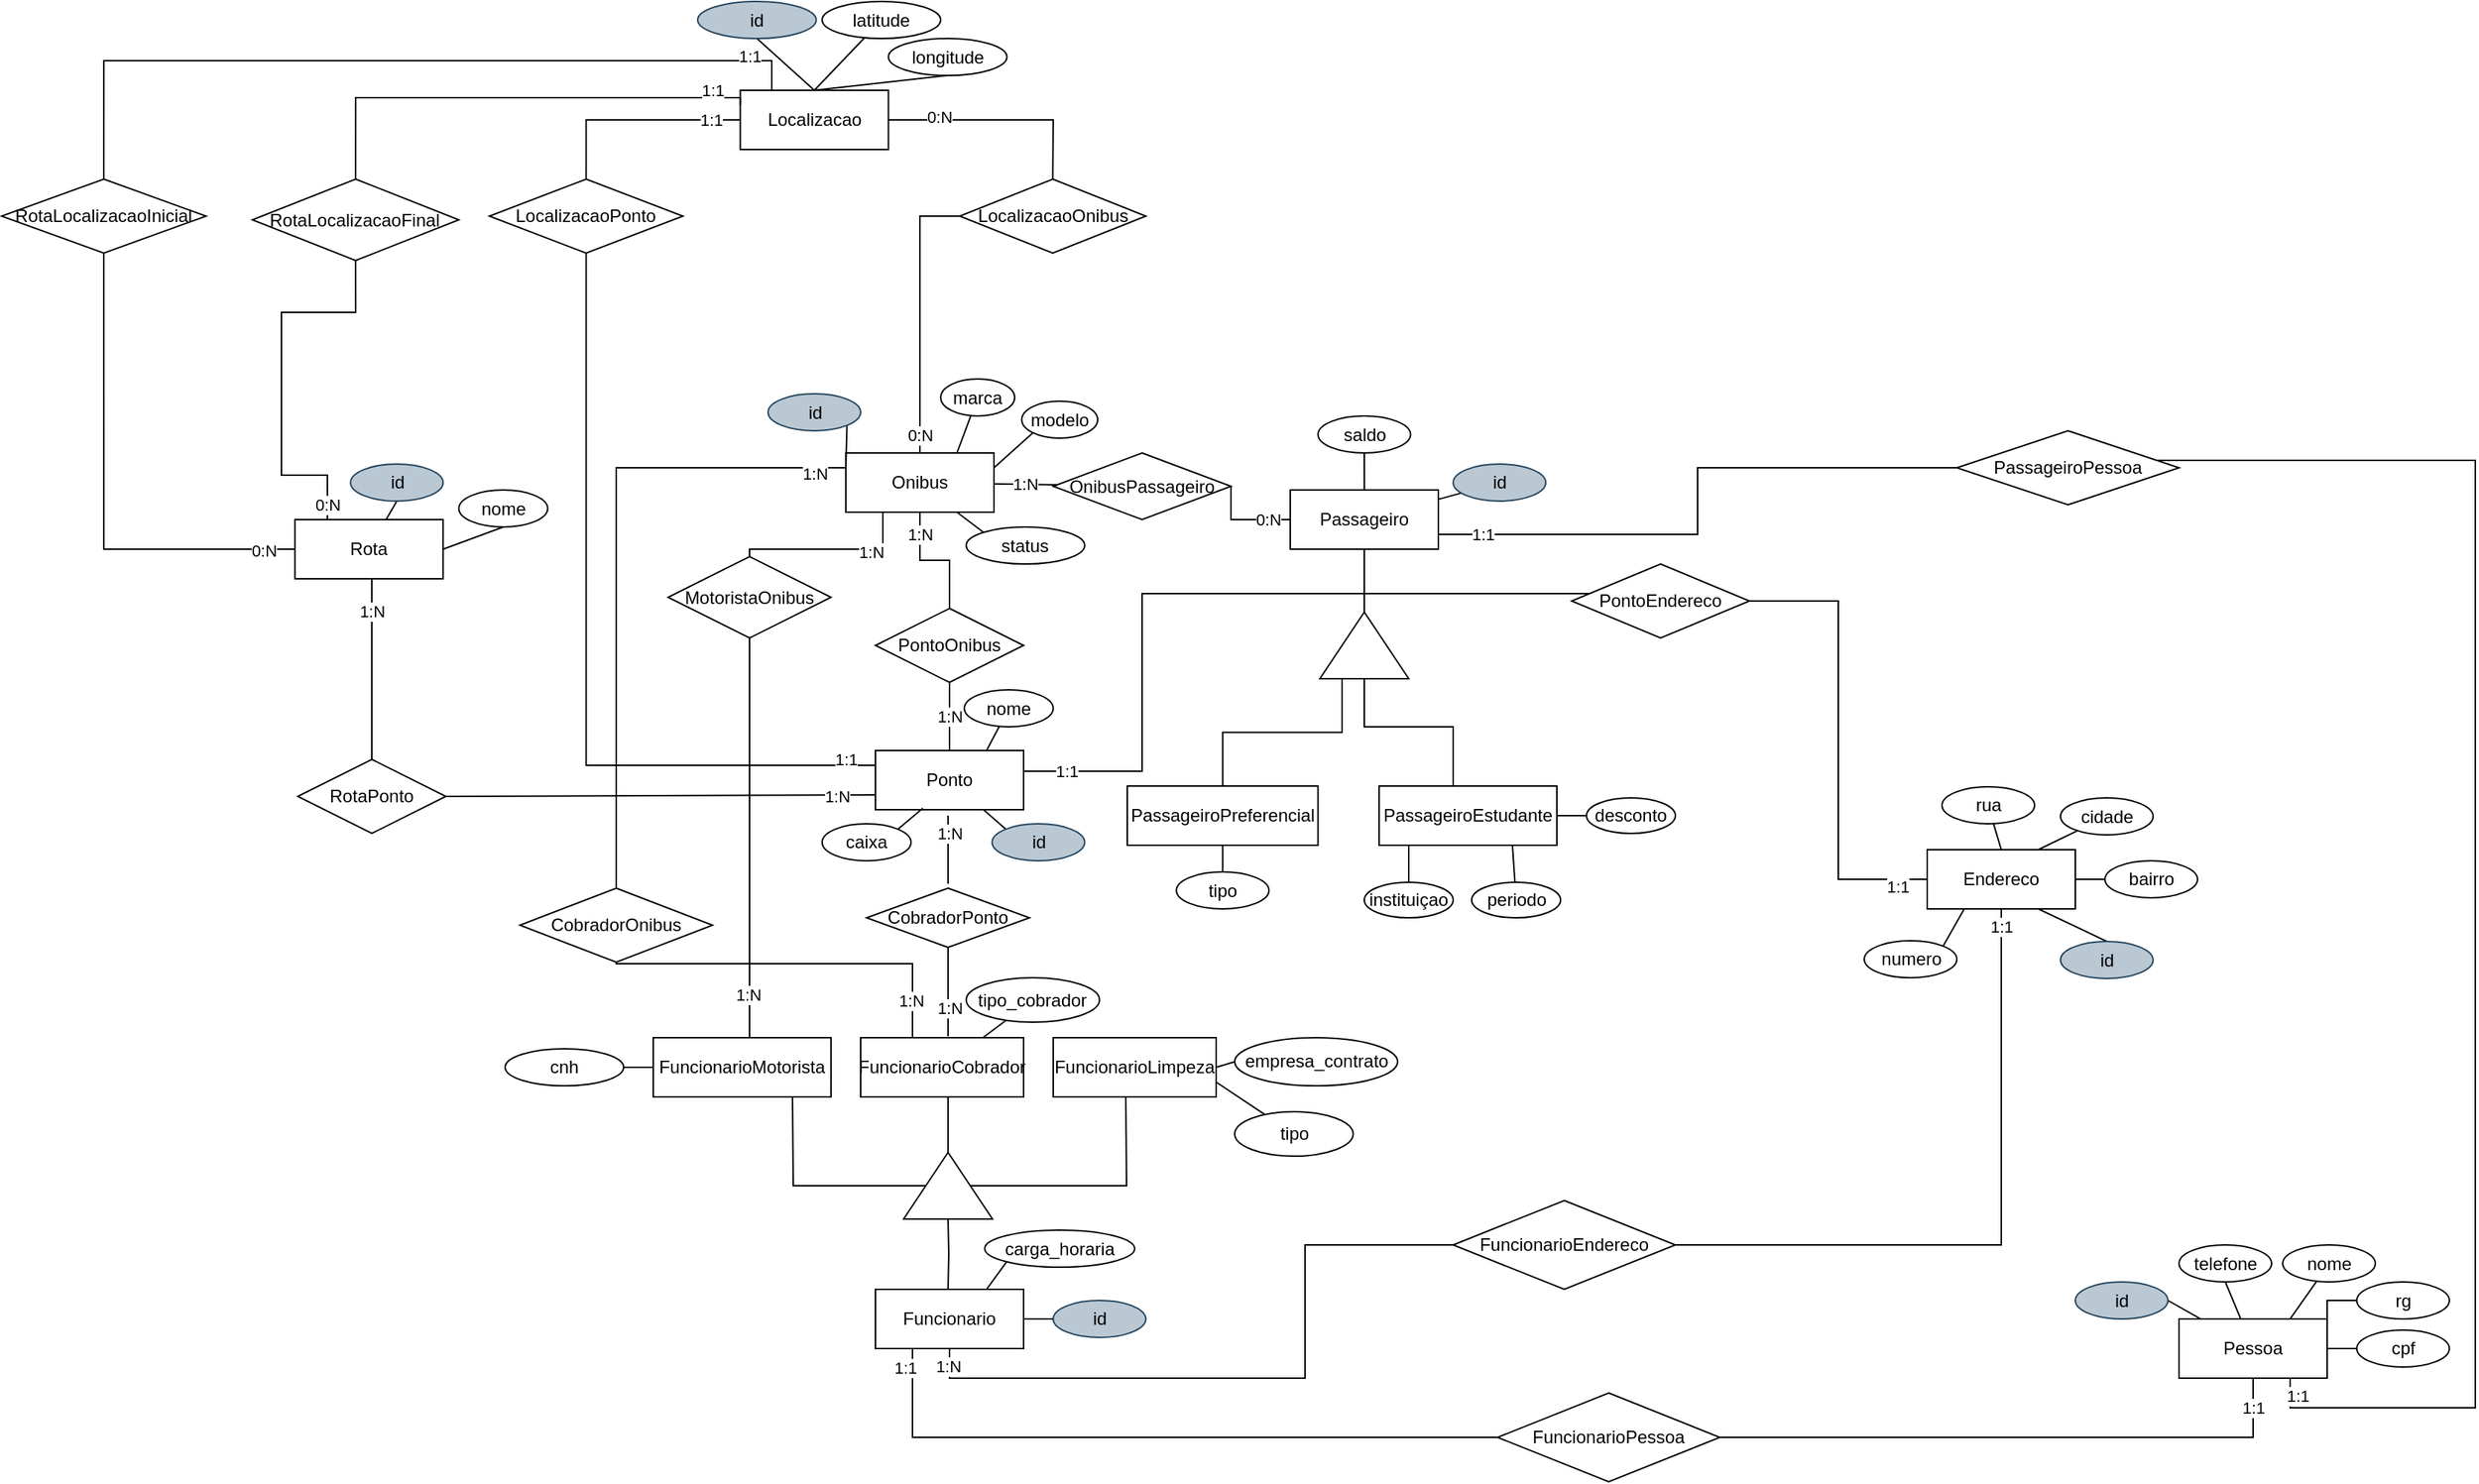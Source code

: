 <mxfile version="20.2.3" type="google"><diagram id="A-vlHxCzjoVXkSydTGm8" name="Page-1"><mxGraphModel grid="1" page="1" gridSize="10" guides="1" tooltips="1" connect="1" arrows="1" fold="1" pageScale="1" pageWidth="827" pageHeight="1169" math="0" shadow="0"><root><mxCell id="0"/><mxCell id="1" parent="0"/><mxCell id="qjF3M_JCoUfcDBy0Ng4B-39" value="1:N" style="edgeStyle=none;rounded=0;orthogonalLoop=1;jettySize=auto;html=1;endArrow=none;endFill=0;" edge="1" parent="1" source="cIyiizH43rqP1ynbFROz-1" target="cIyiizH43rqP1ynbFROz-35"><mxGeometry relative="1" as="geometry"/></mxCell><mxCell id="1mZp4zo2TvEsh9YB9lcs-2" style="rounded=0;orthogonalLoop=1;jettySize=auto;html=1;exitX=1;exitY=0.25;exitDx=0;exitDy=0;entryX=0;entryY=1;entryDx=0;entryDy=0;endArrow=none;endFill=0;" edge="1" parent="1" source="cIyiizH43rqP1ynbFROz-1" target="Q4ITpLjL8RANXqBP8NvM-88"><mxGeometry relative="1" as="geometry"/></mxCell><mxCell id="1mZp4zo2TvEsh9YB9lcs-4" value="1:N" style="edgeStyle=orthogonalEdgeStyle;rounded=0;orthogonalLoop=1;jettySize=auto;html=1;entryX=0.5;entryY=0;entryDx=0;entryDy=0;endArrow=none;endFill=0;" edge="1" parent="1" source="cIyiizH43rqP1ynbFROz-1" target="cIyiizH43rqP1ynbFROz-11"><mxGeometry x="-0.647" relative="1" as="geometry"><mxPoint as="offset"/></mxGeometry></mxCell><mxCell id="cIyiizH43rqP1ynbFROz-1" value="Onibus" style="whiteSpace=wrap;html=1;align=center;" vertex="1" parent="1"><mxGeometry x="350" y="255" width="100" height="40" as="geometry"/></mxCell><mxCell id="1mZp4zo2TvEsh9YB9lcs-5" value="" style="edgeStyle=orthogonalEdgeStyle;rounded=0;orthogonalLoop=1;jettySize=auto;html=1;endArrow=none;endFill=0;" edge="1" parent="1" source="cIyiizH43rqP1ynbFROz-2" target="cIyiizH43rqP1ynbFROz-11"><mxGeometry relative="1" as="geometry"/></mxCell><mxCell id="cIyiizH43rqP1ynbFROz-2" value="Ponto" style="whiteSpace=wrap;html=1;align=center;" vertex="1" parent="1"><mxGeometry x="370" y="456" width="100" height="40" as="geometry"/></mxCell><mxCell id="cIyiizH43rqP1ynbFROz-3" value="Rota" style="whiteSpace=wrap;html=1;align=center;" vertex="1" parent="1"><mxGeometry x="-21.87" y="300" width="100" height="40" as="geometry"/></mxCell><mxCell id="cIyiizH43rqP1ynbFROz-23" style="edgeStyle=orthogonalEdgeStyle;rounded=0;orthogonalLoop=1;jettySize=auto;html=1;endArrow=none;endFill=0;" edge="1" parent="1" target="cIyiizH43rqP1ynbFROz-10"><mxGeometry relative="1" as="geometry"><mxPoint x="419" y="820" as="sourcePoint"/></mxGeometry></mxCell><mxCell id="qjF3M_JCoUfcDBy0Ng4B-27" style="edgeStyle=none;rounded=0;orthogonalLoop=1;jettySize=auto;html=1;exitX=0.75;exitY=0;exitDx=0;exitDy=0;entryX=0;entryY=1;entryDx=0;entryDy=0;endArrow=none;endFill=0;" edge="1" parent="1" source="cIyiizH43rqP1ynbFROz-6" target="qjF3M_JCoUfcDBy0Ng4B-26"><mxGeometry relative="1" as="geometry"/></mxCell><mxCell id="cIyiizH43rqP1ynbFROz-6" value="Funcionario" style="whiteSpace=wrap;html=1;align=center;" vertex="1" parent="1"><mxGeometry x="370" y="820" width="100" height="40" as="geometry"/></mxCell><mxCell id="cIyiizH43rqP1ynbFROz-29" style="edgeStyle=orthogonalEdgeStyle;rounded=0;orthogonalLoop=1;jettySize=auto;html=1;endArrow=none;endFill=0;" edge="1" parent="1" source="cIyiizH43rqP1ynbFROz-7" target="cIyiizH43rqP1ynbFROz-28"><mxGeometry relative="1" as="geometry"><Array as="points"><mxPoint x="285" y="590"/><mxPoint x="285" y="590"/></Array></mxGeometry></mxCell><mxCell id="qjF3M_JCoUfcDBy0Ng4B-35" value="1:N" style="edgeLabel;html=1;align=center;verticalAlign=middle;resizable=0;points=[];" vertex="1" connectable="0" parent="cIyiizH43rqP1ynbFROz-29"><mxGeometry x="-0.781" y="1" relative="1" as="geometry"><mxPoint as="offset"/></mxGeometry></mxCell><mxCell id="cIyiizH43rqP1ynbFROz-7" value="FuncionarioMotorista" style="whiteSpace=wrap;html=1;align=center;" vertex="1" parent="1"><mxGeometry x="220" y="650" width="120" height="40" as="geometry"/></mxCell><mxCell id="cIyiizH43rqP1ynbFROz-32" value="&lt;div&gt;1:N&lt;/div&gt;" style="edgeStyle=orthogonalEdgeStyle;rounded=0;orthogonalLoop=1;jettySize=auto;html=1;endArrow=none;endFill=0;" edge="1" parent="1"><mxGeometry x="-0.449" y="-1" relative="1" as="geometry"><mxPoint x="419" y="649" as="sourcePoint"/><mxPoint x="419" y="580" as="targetPoint"/><mxPoint as="offset"/></mxGeometry></mxCell><mxCell id="cIyiizH43rqP1ynbFROz-8" value="FuncionarioCobrador" style="whiteSpace=wrap;html=1;align=center;" vertex="1" parent="1"><mxGeometry x="360" y="650" width="110" height="40" as="geometry"/></mxCell><mxCell id="qjF3M_JCoUfcDBy0Ng4B-29" style="edgeStyle=none;rounded=0;orthogonalLoop=1;jettySize=auto;html=1;exitX=1;exitY=0.5;exitDx=0;exitDy=0;entryX=0;entryY=0.5;entryDx=0;entryDy=0;endArrow=none;endFill=0;" edge="1" parent="1" source="cIyiizH43rqP1ynbFROz-9" target="qjF3M_JCoUfcDBy0Ng4B-28"><mxGeometry relative="1" as="geometry"/></mxCell><mxCell id="cIyiizH43rqP1ynbFROz-9" value="FuncionarioLimpeza" style="whiteSpace=wrap;html=1;align=center;" vertex="1" parent="1"><mxGeometry x="490" y="650" width="110" height="40" as="geometry"/></mxCell><mxCell id="cIyiizH43rqP1ynbFROz-24" style="edgeStyle=orthogonalEdgeStyle;rounded=0;orthogonalLoop=1;jettySize=auto;html=1;entryX=0.75;entryY=1;entryDx=0;entryDy=0;endArrow=none;endFill=0;" edge="1" parent="1" source="cIyiizH43rqP1ynbFROz-10"><mxGeometry relative="1" as="geometry"><mxPoint x="314" y="690" as="targetPoint"/></mxGeometry></mxCell><mxCell id="cIyiizH43rqP1ynbFROz-25" style="edgeStyle=orthogonalEdgeStyle;rounded=0;orthogonalLoop=1;jettySize=auto;html=1;entryX=0.5;entryY=1;entryDx=0;entryDy=0;endArrow=none;endFill=0;" edge="1" parent="1" source="cIyiizH43rqP1ynbFROz-10"><mxGeometry relative="1" as="geometry"><mxPoint x="419" y="690" as="targetPoint"/></mxGeometry></mxCell><mxCell id="cIyiizH43rqP1ynbFROz-26" style="edgeStyle=orthogonalEdgeStyle;rounded=0;orthogonalLoop=1;jettySize=auto;html=1;entryX=0.5;entryY=1;entryDx=0;entryDy=0;endArrow=none;endFill=0;" edge="1" parent="1" source="cIyiizH43rqP1ynbFROz-10"><mxGeometry relative="1" as="geometry"><mxPoint x="539" y="690" as="targetPoint"/></mxGeometry></mxCell><mxCell id="cIyiizH43rqP1ynbFROz-10" value="" style="triangle;whiteSpace=wrap;html=1;rotation=-90;" vertex="1" parent="1"><mxGeometry x="396.5" y="720" width="45" height="60" as="geometry"/></mxCell><mxCell id="cIyiizH43rqP1ynbFROz-18" value="1:N" style="edgeStyle=orthogonalEdgeStyle;rounded=0;orthogonalLoop=1;jettySize=auto;html=1;endArrow=none;endFill=0;" edge="1" parent="1"><mxGeometry relative="1" as="geometry"><mxPoint x="420" y="416" as="sourcePoint"/><mxPoint x="420" y="450" as="targetPoint"/><mxPoint as="offset"/></mxGeometry></mxCell><mxCell id="cIyiizH43rqP1ynbFROz-11" value="PontoOnibus" style="shape=rhombus;perimeter=rhombusPerimeter;whiteSpace=wrap;html=1;align=center;" vertex="1" parent="1"><mxGeometry x="370" y="360" width="100" height="50" as="geometry"/></mxCell><mxCell id="cIyiizH43rqP1ynbFROz-22" value="1:N" style="edgeStyle=orthogonalEdgeStyle;rounded=0;orthogonalLoop=1;jettySize=auto;html=1;entryX=0.5;entryY=1;entryDx=0;entryDy=0;endArrow=none;endFill=0;exitX=0.5;exitY=0;exitDx=0;exitDy=0;" edge="1" parent="1" source="cIyiizH43rqP1ynbFROz-12" target="cIyiizH43rqP1ynbFROz-3"><mxGeometry x="0.618" relative="1" as="geometry"><mxPoint as="offset"/><Array as="points"><mxPoint x="30" y="451"/><mxPoint x="30" y="340"/></Array></mxGeometry></mxCell><mxCell id="qjF3M_JCoUfcDBy0Ng4B-37" style="edgeStyle=none;rounded=0;orthogonalLoop=1;jettySize=auto;html=1;exitX=1;exitY=0.5;exitDx=0;exitDy=0;endArrow=none;endFill=0;entryX=0;entryY=0.75;entryDx=0;entryDy=0;" edge="1" parent="1" source="cIyiizH43rqP1ynbFROz-12" target="cIyiizH43rqP1ynbFROz-2"><mxGeometry relative="1" as="geometry"><mxPoint x="350" y="500" as="targetPoint"/></mxGeometry></mxCell><mxCell id="qjF3M_JCoUfcDBy0Ng4B-38" value="1:N" style="edgeLabel;html=1;align=center;verticalAlign=middle;resizable=0;points=[];" vertex="1" connectable="0" parent="qjF3M_JCoUfcDBy0Ng4B-37"><mxGeometry x="0.651" y="-1" relative="1" as="geometry"><mxPoint x="24" as="offset"/></mxGeometry></mxCell><mxCell id="cIyiizH43rqP1ynbFROz-12" value="&lt;div&gt;RotaPonto&lt;/div&gt;" style="shape=rhombus;perimeter=rhombusPerimeter;whiteSpace=wrap;html=1;align=center;" vertex="1" parent="1"><mxGeometry x="-20" y="462" width="100" height="50" as="geometry"/></mxCell><mxCell id="cIyiizH43rqP1ynbFROz-30" style="edgeStyle=orthogonalEdgeStyle;rounded=0;orthogonalLoop=1;jettySize=auto;html=1;entryX=0.25;entryY=1;entryDx=0;entryDy=0;endArrow=none;endFill=0;exitX=0.5;exitY=0;exitDx=0;exitDy=0;" edge="1" parent="1" source="cIyiizH43rqP1ynbFROz-28" target="cIyiizH43rqP1ynbFROz-1"><mxGeometry relative="1" as="geometry"><Array as="points"><mxPoint x="285" y="320"/><mxPoint x="375" y="320"/></Array></mxGeometry></mxCell><mxCell id="qjF3M_JCoUfcDBy0Ng4B-33" value="1:N" style="edgeLabel;html=1;align=center;verticalAlign=middle;resizable=0;points=[];" vertex="1" connectable="0" parent="cIyiizH43rqP1ynbFROz-30"><mxGeometry x="0.442" y="-2" relative="1" as="geometry"><mxPoint as="offset"/></mxGeometry></mxCell><mxCell id="cIyiizH43rqP1ynbFROz-28" value="MotoristaOnibus" style="shape=rhombus;perimeter=rhombusPerimeter;whiteSpace=wrap;html=1;align=center;" vertex="1" parent="1"><mxGeometry x="230" y="325" width="110" height="55" as="geometry"/></mxCell><mxCell id="cIyiizH43rqP1ynbFROz-33" value="1:N" style="edgeStyle=orthogonalEdgeStyle;rounded=0;orthogonalLoop=1;jettySize=auto;html=1;endArrow=none;endFill=0;" edge="1" parent="1"><mxGeometry x="0.481" y="-1" relative="1" as="geometry"><mxPoint x="419" y="546" as="sourcePoint"/><mxPoint x="419" y="500" as="targetPoint"/><mxPoint as="offset"/></mxGeometry></mxCell><mxCell id="cIyiizH43rqP1ynbFROz-31" value="CobradorPonto" style="shape=rhombus;perimeter=rhombusPerimeter;whiteSpace=wrap;html=1;align=center;" vertex="1" parent="1"><mxGeometry x="364" y="549" width="110" height="40" as="geometry"/></mxCell><mxCell id="cIyiizH43rqP1ynbFROz-45" style="edgeStyle=orthogonalEdgeStyle;rounded=0;orthogonalLoop=1;jettySize=auto;html=1;endArrow=none;endFill=0;" edge="1" parent="1" source="cIyiizH43rqP1ynbFROz-34" target="cIyiizH43rqP1ynbFROz-38"><mxGeometry relative="1" as="geometry"/></mxCell><mxCell id="YrhUTj81EZTkTdyAXWWI-15" style="rounded=0;orthogonalLoop=1;jettySize=auto;html=1;endArrow=none;endFill=0;" edge="1" parent="1" source="cIyiizH43rqP1ynbFROz-34" target="YrhUTj81EZTkTdyAXWWI-14"><mxGeometry relative="1" as="geometry"/></mxCell><mxCell id="cIyiizH43rqP1ynbFROz-34" value="Passageiro" style="whiteSpace=wrap;html=1;align=center;" vertex="1" parent="1"><mxGeometry x="650" y="280" width="100" height="40" as="geometry"/></mxCell><mxCell id="cIyiizH43rqP1ynbFROz-37" value="0:N" style="edgeStyle=orthogonalEdgeStyle;rounded=0;orthogonalLoop=1;jettySize=auto;html=1;entryX=0;entryY=0.5;entryDx=0;entryDy=0;endArrow=none;endFill=0;exitX=1;exitY=0.5;exitDx=0;exitDy=0;" edge="1" parent="1" source="cIyiizH43rqP1ynbFROz-35" target="cIyiizH43rqP1ynbFROz-34"><mxGeometry x="0.515" relative="1" as="geometry"><Array as="points"><mxPoint x="610" y="300"/></Array><mxPoint as="offset"/></mxGeometry></mxCell><mxCell id="cIyiizH43rqP1ynbFROz-35" value="OnibusPassageiro" style="shape=rhombus;perimeter=rhombusPerimeter;whiteSpace=wrap;html=1;align=center;" vertex="1" parent="1"><mxGeometry x="490" y="255" width="120" height="45" as="geometry"/></mxCell><mxCell id="cIyiizH43rqP1ynbFROz-43" style="edgeStyle=orthogonalEdgeStyle;rounded=0;orthogonalLoop=1;jettySize=auto;html=1;endArrow=none;endFill=0;exitX=0;exitY=0.25;exitDx=0;exitDy=0;" edge="1" parent="1" source="cIyiizH43rqP1ynbFROz-38" target="cIyiizH43rqP1ynbFROz-40"><mxGeometry relative="1" as="geometry"/></mxCell><mxCell id="cIyiizH43rqP1ynbFROz-44" style="edgeStyle=orthogonalEdgeStyle;rounded=0;orthogonalLoop=1;jettySize=auto;html=1;endArrow=none;endFill=0;" edge="1" parent="1" source="cIyiizH43rqP1ynbFROz-38" target="cIyiizH43rqP1ynbFROz-41"><mxGeometry relative="1" as="geometry"><Array as="points"><mxPoint x="700" y="440"/><mxPoint x="760" y="440"/></Array></mxGeometry></mxCell><mxCell id="cIyiizH43rqP1ynbFROz-38" value="" style="triangle;whiteSpace=wrap;html=1;rotation=-90;" vertex="1" parent="1"><mxGeometry x="677.5" y="355" width="45" height="60" as="geometry"/></mxCell><mxCell id="cIyiizH43rqP1ynbFROz-40" value="PassageiroPreferencial" style="whiteSpace=wrap;html=1;align=center;" vertex="1" parent="1"><mxGeometry x="540" y="480" width="128.75" height="40" as="geometry"/></mxCell><mxCell id="YrhUTj81EZTkTdyAXWWI-7" style="edgeStyle=orthogonalEdgeStyle;rounded=0;orthogonalLoop=1;jettySize=auto;html=1;exitX=0.25;exitY=1;exitDx=0;exitDy=0;entryX=0.5;entryY=0;entryDx=0;entryDy=0;endArrow=none;endFill=0;" edge="1" parent="1" source="cIyiizH43rqP1ynbFROz-41" target="YrhUTj81EZTkTdyAXWWI-6"><mxGeometry relative="1" as="geometry"/></mxCell><mxCell id="YrhUTj81EZTkTdyAXWWI-12" style="edgeStyle=orthogonalEdgeStyle;rounded=0;orthogonalLoop=1;jettySize=auto;html=1;endArrow=none;endFill=0;" edge="1" parent="1" source="cIyiizH43rqP1ynbFROz-41" target="YrhUTj81EZTkTdyAXWWI-11"><mxGeometry relative="1" as="geometry"/></mxCell><mxCell id="cIyiizH43rqP1ynbFROz-41" value="PassageiroEstudante" style="whiteSpace=wrap;html=1;align=center;" vertex="1" parent="1"><mxGeometry x="710" y="480" width="120" height="40" as="geometry"/></mxCell><mxCell id="YrhUTj81EZTkTdyAXWWI-5" style="edgeStyle=orthogonalEdgeStyle;rounded=0;orthogonalLoop=1;jettySize=auto;html=1;entryX=0.75;entryY=0;entryDx=0;entryDy=0;endArrow=none;endFill=0;" edge="1" parent="1" source="YrhUTj81EZTkTdyAXWWI-3" target="cIyiizH43rqP1ynbFROz-34"><mxGeometry relative="1" as="geometry"><Array as="points"><mxPoint x="700" y="280"/></Array></mxGeometry></mxCell><mxCell id="YrhUTj81EZTkTdyAXWWI-3" value="saldo" style="ellipse;whiteSpace=wrap;html=1;align=center;" vertex="1" parent="1"><mxGeometry x="668.75" y="230" width="62.5" height="25" as="geometry"/></mxCell><mxCell id="YrhUTj81EZTkTdyAXWWI-6" value="instituiçao" style="ellipse;whiteSpace=wrap;html=1;align=center;" vertex="1" parent="1"><mxGeometry x="700" y="545" width="60" height="24" as="geometry"/></mxCell><mxCell id="Q4ITpLjL8RANXqBP8NvM-84" style="rounded=0;orthogonalLoop=1;jettySize=auto;html=1;entryX=0.75;entryY=1;entryDx=0;entryDy=0;endArrow=none;endFill=0;" edge="1" parent="1" source="YrhUTj81EZTkTdyAXWWI-8" target="cIyiizH43rqP1ynbFROz-41"><mxGeometry relative="1" as="geometry"/></mxCell><mxCell id="YrhUTj81EZTkTdyAXWWI-8" value="periodo" style="ellipse;whiteSpace=wrap;html=1;align=center;" vertex="1" parent="1"><mxGeometry x="772.5" y="545" width="60" height="24" as="geometry"/></mxCell><mxCell id="YrhUTj81EZTkTdyAXWWI-11" value="desconto" style="ellipse;whiteSpace=wrap;html=1;align=center;" vertex="1" parent="1"><mxGeometry x="850" y="488" width="60" height="24" as="geometry"/></mxCell><mxCell id="YrhUTj81EZTkTdyAXWWI-14" value="id" style="ellipse;whiteSpace=wrap;html=1;align=center;fillColor=#bac8d3;strokeColor=#23445d;" vertex="1" parent="1"><mxGeometry x="760" y="262.5" width="62.5" height="25" as="geometry"/></mxCell><mxCell id="YrhUTj81EZTkTdyAXWWI-17" style="rounded=0;orthogonalLoop=1;jettySize=auto;html=1;exitX=1;exitY=1;exitDx=0;exitDy=0;entryX=0;entryY=0.25;entryDx=0;entryDy=0;endArrow=none;endFill=0;" edge="1" parent="1" source="YrhUTj81EZTkTdyAXWWI-16" target="cIyiizH43rqP1ynbFROz-1"><mxGeometry relative="1" as="geometry"/></mxCell><mxCell id="YrhUTj81EZTkTdyAXWWI-16" value="id" style="ellipse;whiteSpace=wrap;html=1;align=center;fillColor=#bac8d3;strokeColor=#23445d;" vertex="1" parent="1"><mxGeometry x="297.5" y="215" width="62.5" height="25" as="geometry"/></mxCell><mxCell id="YrhUTj81EZTkTdyAXWWI-24" style="edgeStyle=none;rounded=0;orthogonalLoop=1;jettySize=auto;html=1;exitX=0;exitY=0;exitDx=0;exitDy=0;endArrow=none;endFill=0;" edge="1" parent="1" source="YrhUTj81EZTkTdyAXWWI-23" target="cIyiizH43rqP1ynbFROz-2"><mxGeometry relative="1" as="geometry"/></mxCell><mxCell id="YrhUTj81EZTkTdyAXWWI-23" value="id" style="ellipse;whiteSpace=wrap;html=1;align=center;fillColor=#bac8d3;strokeColor=#23445d;" vertex="1" parent="1"><mxGeometry x="448.75" y="505.5" width="62.5" height="25" as="geometry"/></mxCell><mxCell id="YrhUTj81EZTkTdyAXWWI-28" style="edgeStyle=none;rounded=0;orthogonalLoop=1;jettySize=auto;html=1;exitX=1;exitY=0;exitDx=0;exitDy=0;entryX=0.32;entryY=0.975;entryDx=0;entryDy=0;entryPerimeter=0;endArrow=none;endFill=0;" edge="1" parent="1" source="YrhUTj81EZTkTdyAXWWI-27" target="cIyiizH43rqP1ynbFROz-2"><mxGeometry relative="1" as="geometry"/></mxCell><mxCell id="YrhUTj81EZTkTdyAXWWI-27" value="caixa" style="ellipse;whiteSpace=wrap;html=1;align=center;" vertex="1" parent="1"><mxGeometry x="334" y="505.5" width="60" height="25" as="geometry"/></mxCell><mxCell id="YrhUTj81EZTkTdyAXWWI-30" style="edgeStyle=none;rounded=0;orthogonalLoop=1;jettySize=auto;html=1;exitX=0.5;exitY=0;exitDx=0;exitDy=0;entryX=0.5;entryY=1;entryDx=0;entryDy=0;endArrow=none;endFill=0;" edge="1" parent="1" source="YrhUTj81EZTkTdyAXWWI-29" target="cIyiizH43rqP1ynbFROz-40"><mxGeometry relative="1" as="geometry"/></mxCell><mxCell id="YrhUTj81EZTkTdyAXWWI-29" value="tipo" style="ellipse;whiteSpace=wrap;html=1;align=center;" vertex="1" parent="1"><mxGeometry x="573.13" y="538" width="62.5" height="25" as="geometry"/></mxCell><mxCell id="YrhUTj81EZTkTdyAXWWI-32" style="edgeStyle=none;rounded=0;orthogonalLoop=1;jettySize=auto;html=1;exitX=0;exitY=0;exitDx=0;exitDy=0;entryX=0.75;entryY=1;entryDx=0;entryDy=0;endArrow=none;endFill=0;" edge="1" parent="1" source="YrhUTj81EZTkTdyAXWWI-31" target="cIyiizH43rqP1ynbFROz-1"><mxGeometry relative="1" as="geometry"/></mxCell><mxCell id="YrhUTj81EZTkTdyAXWWI-31" value="status" style="ellipse;whiteSpace=wrap;html=1;align=center;" vertex="1" parent="1"><mxGeometry x="431.25" y="305" width="80" height="25" as="geometry"/></mxCell><mxCell id="YrhUTj81EZTkTdyAXWWI-39" style="edgeStyle=none;rounded=0;orthogonalLoop=1;jettySize=auto;html=1;exitX=0;exitY=0.5;exitDx=0;exitDy=0;entryX=1;entryY=0.5;entryDx=0;entryDy=0;endArrow=none;endFill=0;" edge="1" parent="1" source="YrhUTj81EZTkTdyAXWWI-33" target="cIyiizH43rqP1ynbFROz-6"><mxGeometry relative="1" as="geometry"/></mxCell><mxCell id="YrhUTj81EZTkTdyAXWWI-33" value="id" style="ellipse;whiteSpace=wrap;html=1;align=center;fillColor=#bac8d3;strokeColor=#23445d;" vertex="1" parent="1"><mxGeometry x="490" y="827.5" width="62.5" height="25" as="geometry"/></mxCell><mxCell id="qjF3M_JCoUfcDBy0Ng4B-9" style="edgeStyle=none;rounded=0;orthogonalLoop=1;jettySize=auto;html=1;exitX=1;exitY=0.5;exitDx=0;exitDy=0;entryX=0;entryY=0.5;entryDx=0;entryDy=0;endArrow=none;endFill=0;" edge="1" parent="1" source="qjF3M_JCoUfcDBy0Ng4B-8" target="cIyiizH43rqP1ynbFROz-7"><mxGeometry relative="1" as="geometry"/></mxCell><mxCell id="qjF3M_JCoUfcDBy0Ng4B-8" value="cnh" style="ellipse;whiteSpace=wrap;html=1;align=center;" vertex="1" parent="1"><mxGeometry x="120" y="657.5" width="80" height="25" as="geometry"/></mxCell><mxCell id="qjF3M_JCoUfcDBy0Ng4B-12" style="edgeStyle=none;rounded=0;orthogonalLoop=1;jettySize=auto;html=1;exitX=0.5;exitY=1;exitDx=0;exitDy=0;endArrow=none;endFill=0;" edge="1" parent="1" source="qjF3M_JCoUfcDBy0Ng4B-10" target="cIyiizH43rqP1ynbFROz-3"><mxGeometry relative="1" as="geometry"/></mxCell><mxCell id="qjF3M_JCoUfcDBy0Ng4B-10" value="id" style="ellipse;whiteSpace=wrap;html=1;align=center;fillColor=#bac8d3;strokeColor=#23445d;" vertex="1" parent="1"><mxGeometry x="15.63" y="262.5" width="62.5" height="25" as="geometry"/></mxCell><mxCell id="qjF3M_JCoUfcDBy0Ng4B-26" value="carga_horaria" style="ellipse;whiteSpace=wrap;html=1;align=center;" vertex="1" parent="1"><mxGeometry x="443.75" y="780" width="101.25" height="25" as="geometry"/></mxCell><mxCell id="qjF3M_JCoUfcDBy0Ng4B-28" value="empresa_contrato" style="ellipse;whiteSpace=wrap;html=1;align=center;" vertex="1" parent="1"><mxGeometry x="612.5" y="650" width="110" height="32.5" as="geometry"/></mxCell><mxCell id="qjF3M_JCoUfcDBy0Ng4B-70" style="edgeStyle=none;rounded=0;orthogonalLoop=1;jettySize=auto;html=1;exitX=0.5;exitY=0;exitDx=0;exitDy=0;entryX=0.5;entryY=1;entryDx=0;entryDy=0;endArrow=none;endFill=0;" edge="1" parent="1" source="qjF3M_JCoUfcDBy0Ng4B-45" target="qjF3M_JCoUfcDBy0Ng4B-69"><mxGeometry relative="1" as="geometry"/></mxCell><mxCell id="qjF3M_JCoUfcDBy0Ng4B-72" style="edgeStyle=none;rounded=0;orthogonalLoop=1;jettySize=auto;html=1;exitX=1;exitY=0.5;exitDx=0;exitDy=0;endArrow=none;endFill=0;entryX=0.5;entryY=0;entryDx=0;entryDy=0;" edge="1" parent="1" source="qjF3M_JCoUfcDBy0Ng4B-45" target="qjF3M_JCoUfcDBy0Ng4B-61"><mxGeometry relative="1" as="geometry"><Array as="points"><mxPoint x="490" y="30"/></Array></mxGeometry></mxCell><mxCell id="qjF3M_JCoUfcDBy0Ng4B-78" value="0:N" style="edgeLabel;html=1;align=center;verticalAlign=middle;resizable=0;points=[];" connectable="0" vertex="1" parent="qjF3M_JCoUfcDBy0Ng4B-72"><mxGeometry x="-0.548" y="3" relative="1" as="geometry"><mxPoint y="1" as="offset"/></mxGeometry></mxCell><mxCell id="qjF3M_JCoUfcDBy0Ng4B-45" value="Localizacao" style="whiteSpace=wrap;html=1;align=center;" vertex="1" parent="1"><mxGeometry x="278.75" y="10" width="100" height="40" as="geometry"/></mxCell><mxCell id="Q4ITpLjL8RANXqBP8NvM-11" style="edgeStyle=orthogonalEdgeStyle;rounded=0;orthogonalLoop=1;jettySize=auto;html=1;entryX=0.5;entryY=0;entryDx=0;entryDy=0;endArrow=none;endFill=0;exitX=0;exitY=0.5;exitDx=0;exitDy=0;" edge="1" parent="1" source="qjF3M_JCoUfcDBy0Ng4B-61" target="cIyiizH43rqP1ynbFROz-1"><mxGeometry relative="1" as="geometry"><Array as="points"><mxPoint x="400" y="95"/></Array></mxGeometry></mxCell><mxCell id="Q4ITpLjL8RANXqBP8NvM-14" value="0:N" style="edgeLabel;html=1;align=center;verticalAlign=middle;resizable=0;points=[];" vertex="1" connectable="0" parent="Q4ITpLjL8RANXqBP8NvM-11"><mxGeometry x="-0.547" y="-3" relative="1" as="geometry"><mxPoint x="3" y="132" as="offset"/></mxGeometry></mxCell><mxCell id="qjF3M_JCoUfcDBy0Ng4B-61" value="LocalizacaoOnibus" style="shape=rhombus;perimeter=rhombusPerimeter;whiteSpace=wrap;html=1;align=center;" vertex="1" parent="1"><mxGeometry x="426.88" y="70" width="125.62" height="50" as="geometry"/></mxCell><mxCell id="qjF3M_JCoUfcDBy0Ng4B-71" style="edgeStyle=none;rounded=0;orthogonalLoop=1;jettySize=auto;html=1;exitX=0.5;exitY=1;exitDx=0;exitDy=0;entryX=0.5;entryY=0;entryDx=0;entryDy=0;endArrow=none;endFill=0;" edge="1" parent="1" source="qjF3M_JCoUfcDBy0Ng4B-68" target="qjF3M_JCoUfcDBy0Ng4B-45"><mxGeometry relative="1" as="geometry"/></mxCell><mxCell id="qjF3M_JCoUfcDBy0Ng4B-68" value="id" style="ellipse;whiteSpace=wrap;html=1;align=center;fillColor=#bac8d3;strokeColor=#23445d;" vertex="1" parent="1"><mxGeometry x="250" y="-50" width="80" height="25" as="geometry"/></mxCell><mxCell id="qjF3M_JCoUfcDBy0Ng4B-69" value="longitude" style="ellipse;whiteSpace=wrap;html=1;align=center;" vertex="1" parent="1"><mxGeometry x="378.75" y="-25" width="80" height="25" as="geometry"/></mxCell><mxCell id="Q4ITpLjL8RANXqBP8NvM-2" style="rounded=0;orthogonalLoop=1;jettySize=auto;html=1;entryX=0.5;entryY=0;entryDx=0;entryDy=0;endArrow=none;endFill=0;" edge="1" parent="1" source="Q4ITpLjL8RANXqBP8NvM-1" target="qjF3M_JCoUfcDBy0Ng4B-45"><mxGeometry relative="1" as="geometry"/></mxCell><mxCell id="Q4ITpLjL8RANXqBP8NvM-1" value="latitude" style="ellipse;whiteSpace=wrap;html=1;align=center;" vertex="1" parent="1"><mxGeometry x="334" y="-50" width="80" height="25" as="geometry"/></mxCell><mxCell id="Q4ITpLjL8RANXqBP8NvM-6" style="edgeStyle=orthogonalEdgeStyle;rounded=0;orthogonalLoop=1;jettySize=auto;html=1;entryX=0;entryY=0.5;entryDx=0;entryDy=0;endArrow=none;endFill=0;exitX=0.5;exitY=0;exitDx=0;exitDy=0;" edge="1" parent="1" source="Q4ITpLjL8RANXqBP8NvM-3" target="qjF3M_JCoUfcDBy0Ng4B-45"><mxGeometry relative="1" as="geometry"><Array as="points"><mxPoint x="175" y="30"/></Array></mxGeometry></mxCell><mxCell id="Q4ITpLjL8RANXqBP8NvM-10" value="1:1" style="edgeLabel;html=1;align=center;verticalAlign=middle;resizable=0;points=[];" vertex="1" connectable="0" parent="Q4ITpLjL8RANXqBP8NvM-6"><mxGeometry x="0.285" relative="1" as="geometry"><mxPoint x="32" as="offset"/></mxGeometry></mxCell><mxCell id="Q4ITpLjL8RANXqBP8NvM-12" style="edgeStyle=orthogonalEdgeStyle;rounded=0;orthogonalLoop=1;jettySize=auto;html=1;entryX=0;entryY=0.25;entryDx=0;entryDy=0;endArrow=none;endFill=0;" edge="1" parent="1" source="Q4ITpLjL8RANXqBP8NvM-3" target="cIyiizH43rqP1ynbFROz-2"><mxGeometry relative="1" as="geometry"><Array as="points"><mxPoint x="175" y="466"/></Array></mxGeometry></mxCell><mxCell id="Q4ITpLjL8RANXqBP8NvM-13" value="1:1" style="edgeLabel;html=1;align=center;verticalAlign=middle;resizable=0;points=[];" vertex="1" connectable="0" parent="Q4ITpLjL8RANXqBP8NvM-12"><mxGeometry x="-0.594" relative="1" as="geometry"><mxPoint x="175" y="232" as="offset"/></mxGeometry></mxCell><mxCell id="Q4ITpLjL8RANXqBP8NvM-3" value="LocalizacaoPonto" style="shape=rhombus;perimeter=rhombusPerimeter;whiteSpace=wrap;html=1;align=center;" vertex="1" parent="1"><mxGeometry x="109.38" y="70" width="130.62" height="50" as="geometry"/></mxCell><mxCell id="Q4ITpLjL8RANXqBP8NvM-17" style="rounded=0;orthogonalLoop=1;jettySize=auto;html=1;entryX=1;entryY=0.5;entryDx=0;entryDy=0;endArrow=none;endFill=0;exitX=0.5;exitY=1;exitDx=0;exitDy=0;" edge="1" parent="1" source="Q4ITpLjL8RANXqBP8NvM-16" target="cIyiizH43rqP1ynbFROz-3"><mxGeometry relative="1" as="geometry"><mxPoint x="109.38" y="265" as="sourcePoint"/></mxGeometry></mxCell><mxCell id="Q4ITpLjL8RANXqBP8NvM-16" value="nome" style="ellipse;whiteSpace=wrap;html=1;align=center;" vertex="1" parent="1"><mxGeometry x="88.75" y="280" width="60" height="25" as="geometry"/></mxCell><mxCell id="Q4ITpLjL8RANXqBP8NvM-21" style="edgeStyle=orthogonalEdgeStyle;rounded=0;orthogonalLoop=1;jettySize=auto;html=1;entryX=0.25;entryY=0;entryDx=0;entryDy=0;endArrow=none;endFill=0;exitX=0.5;exitY=0;exitDx=0;exitDy=0;" edge="1" parent="1" source="Q4ITpLjL8RANXqBP8NvM-18" target="qjF3M_JCoUfcDBy0Ng4B-45"><mxGeometry relative="1" as="geometry"><Array as="points"><mxPoint x="-151" y="-10"/><mxPoint x="300" y="-10"/><mxPoint x="300" y="10"/></Array></mxGeometry></mxCell><mxCell id="Q4ITpLjL8RANXqBP8NvM-27" value="&lt;div&gt;1:1&lt;/div&gt;" style="edgeLabel;html=1;align=center;verticalAlign=middle;resizable=0;points=[];" vertex="1" connectable="0" parent="Q4ITpLjL8RANXqBP8NvM-21"><mxGeometry x="0.323" y="3" relative="1" as="geometry"><mxPoint x="149" as="offset"/></mxGeometry></mxCell><mxCell id="Q4ITpLjL8RANXqBP8NvM-22" style="edgeStyle=orthogonalEdgeStyle;rounded=0;orthogonalLoop=1;jettySize=auto;html=1;entryX=0;entryY=0.5;entryDx=0;entryDy=0;endArrow=none;endFill=0;exitX=0.5;exitY=1;exitDx=0;exitDy=0;" edge="1" parent="1" source="Q4ITpLjL8RANXqBP8NvM-18" target="cIyiizH43rqP1ynbFROz-3"><mxGeometry relative="1" as="geometry"/></mxCell><mxCell id="Q4ITpLjL8RANXqBP8NvM-28" value="0:N" style="edgeLabel;html=1;align=center;verticalAlign=middle;resizable=0;points=[];" vertex="1" connectable="0" parent="Q4ITpLjL8RANXqBP8NvM-22"><mxGeometry x="-0.694" y="5" relative="1" as="geometry"><mxPoint x="103" y="150" as="offset"/></mxGeometry></mxCell><mxCell id="Q4ITpLjL8RANXqBP8NvM-18" value="RotaLocalizacaoInicial" style="shape=rhombus;perimeter=rhombusPerimeter;whiteSpace=wrap;html=1;align=center;" vertex="1" parent="1"><mxGeometry x="-220" y="70" width="138.13" height="50" as="geometry"/></mxCell><mxCell id="Q4ITpLjL8RANXqBP8NvM-20" style="edgeStyle=orthogonalEdgeStyle;rounded=0;orthogonalLoop=1;jettySize=auto;html=1;entryX=0.25;entryY=0;entryDx=0;entryDy=0;endArrow=none;endFill=0;exitX=0.5;exitY=1;exitDx=0;exitDy=0;" edge="1" parent="1" source="Q4ITpLjL8RANXqBP8NvM-19" target="cIyiizH43rqP1ynbFROz-3"><mxGeometry relative="1" as="geometry"><Array as="points"><mxPoint x="19" y="160"/><mxPoint x="-31" y="160"/><mxPoint x="-31" y="270"/><mxPoint y="270"/><mxPoint y="300"/></Array></mxGeometry></mxCell><mxCell id="Q4ITpLjL8RANXqBP8NvM-26" value="0:N" style="edgeLabel;html=1;align=center;verticalAlign=middle;resizable=0;points=[];" connectable="0" vertex="1" parent="Q4ITpLjL8RANXqBP8NvM-20"><mxGeometry x="-0.308" y="-1" relative="1" as="geometry"><mxPoint x="32" y="125" as="offset"/></mxGeometry></mxCell><mxCell id="Q4ITpLjL8RANXqBP8NvM-23" style="edgeStyle=orthogonalEdgeStyle;rounded=0;orthogonalLoop=1;jettySize=auto;html=1;entryX=0;entryY=0.25;entryDx=0;entryDy=0;endArrow=none;endFill=0;exitX=0.5;exitY=0;exitDx=0;exitDy=0;" edge="1" parent="1" source="Q4ITpLjL8RANXqBP8NvM-19" target="qjF3M_JCoUfcDBy0Ng4B-45"><mxGeometry relative="1" as="geometry"><Array as="points"><mxPoint x="19" y="15"/><mxPoint x="279" y="15"/></Array></mxGeometry></mxCell><mxCell id="Q4ITpLjL8RANXqBP8NvM-25" value="1:1" style="edgeLabel;html=1;align=center;verticalAlign=middle;resizable=0;points=[];" vertex="1" connectable="0" parent="Q4ITpLjL8RANXqBP8NvM-23"><mxGeometry x="0.119" y="2" relative="1" as="geometry"><mxPoint x="117" y="-3" as="offset"/></mxGeometry></mxCell><mxCell id="Q4ITpLjL8RANXqBP8NvM-19" value="RotaLocalizacaoFinal" style="shape=rhombus;perimeter=rhombusPerimeter;whiteSpace=wrap;html=1;align=center;" vertex="1" parent="1"><mxGeometry x="-50.62" y="70" width="139.37" height="55" as="geometry"/></mxCell><mxCell id="Q4ITpLjL8RANXqBP8NvM-29" value="Endereco" style="whiteSpace=wrap;html=1;align=center;" vertex="1" parent="1"><mxGeometry x="1080" y="523" width="100" height="40" as="geometry"/></mxCell><mxCell id="Q4ITpLjL8RANXqBP8NvM-33" style="rounded=0;orthogonalLoop=1;jettySize=auto;html=1;entryX=0.5;entryY=0;entryDx=0;entryDy=0;endArrow=none;endFill=0;" edge="1" parent="1" source="Q4ITpLjL8RANXqBP8NvM-31" target="Q4ITpLjL8RANXqBP8NvM-29"><mxGeometry relative="1" as="geometry"/></mxCell><mxCell id="Q4ITpLjL8RANXqBP8NvM-31" value="rua" style="ellipse;whiteSpace=wrap;html=1;align=center;" vertex="1" parent="1"><mxGeometry x="1090" y="480.5" width="62.5" height="25" as="geometry"/></mxCell><mxCell id="Q4ITpLjL8RANXqBP8NvM-34" style="edgeStyle=orthogonalEdgeStyle;rounded=0;orthogonalLoop=1;jettySize=auto;html=1;entryX=1;entryY=0.5;entryDx=0;entryDy=0;endArrow=none;endFill=0;" edge="1" parent="1" source="Q4ITpLjL8RANXqBP8NvM-32" target="Q4ITpLjL8RANXqBP8NvM-29"><mxGeometry relative="1" as="geometry"/></mxCell><mxCell id="Q4ITpLjL8RANXqBP8NvM-32" value="bairro" style="ellipse;whiteSpace=wrap;html=1;align=center;" vertex="1" parent="1"><mxGeometry x="1200" y="530.5" width="62.5" height="25" as="geometry"/></mxCell><mxCell id="Q4ITpLjL8RANXqBP8NvM-38" style="edgeStyle=orthogonalEdgeStyle;rounded=0;orthogonalLoop=1;jettySize=auto;html=1;entryX=0;entryY=0.5;entryDx=0;entryDy=0;endArrow=none;endFill=0;" edge="1" parent="1" source="Q4ITpLjL8RANXqBP8NvM-35" target="Q4ITpLjL8RANXqBP8NvM-29"><mxGeometry relative="1" as="geometry"/></mxCell><mxCell id="Q4ITpLjL8RANXqBP8NvM-40" value="1:1" style="edgeLabel;html=1;align=center;verticalAlign=middle;resizable=0;points=[];" vertex="1" connectable="0" parent="Q4ITpLjL8RANXqBP8NvM-38"><mxGeometry x="-0.278" y="4" relative="1" as="geometry"><mxPoint x="36" y="142" as="offset"/></mxGeometry></mxCell><mxCell id="Q4ITpLjL8RANXqBP8NvM-39" style="edgeStyle=orthogonalEdgeStyle;rounded=0;orthogonalLoop=1;jettySize=auto;html=1;endArrow=none;endFill=0;" edge="1" parent="1" source="Q4ITpLjL8RANXqBP8NvM-35"><mxGeometry relative="1" as="geometry"><mxPoint x="470" y="470" as="targetPoint"/><Array as="points"><mxPoint x="550" y="350"/><mxPoint x="550" y="470"/><mxPoint x="470" y="470"/></Array></mxGeometry></mxCell><mxCell id="Q4ITpLjL8RANXqBP8NvM-41" value="1:1" style="edgeLabel;html=1;align=center;verticalAlign=middle;resizable=0;points=[];" vertex="1" connectable="0" parent="Q4ITpLjL8RANXqBP8NvM-39"><mxGeometry x="-0.575" y="-2" relative="1" as="geometry"><mxPoint x="-247" y="122" as="offset"/></mxGeometry></mxCell><mxCell id="Q4ITpLjL8RANXqBP8NvM-35" value="PontoEndereco" style="shape=rhombus;perimeter=rhombusPerimeter;whiteSpace=wrap;html=1;align=center;" vertex="1" parent="1"><mxGeometry x="840" y="330" width="120" height="50" as="geometry"/></mxCell><mxCell id="Q4ITpLjL8RANXqBP8NvM-43" style="edgeStyle=orthogonalEdgeStyle;rounded=0;orthogonalLoop=1;jettySize=auto;html=1;entryX=0.5;entryY=1;entryDx=0;entryDy=0;endArrow=none;endFill=0;" edge="1" parent="1" source="Q4ITpLjL8RANXqBP8NvM-42" target="Q4ITpLjL8RANXqBP8NvM-29"><mxGeometry relative="1" as="geometry"/></mxCell><mxCell id="Q4ITpLjL8RANXqBP8NvM-85" value="1:1" style="edgeLabel;html=1;align=center;verticalAlign=middle;resizable=0;points=[];" vertex="1" connectable="0" parent="Q4ITpLjL8RANXqBP8NvM-43"><mxGeometry x="-0.571" y="2" relative="1" as="geometry"><mxPoint x="124" y="-213" as="offset"/></mxGeometry></mxCell><mxCell id="Q4ITpLjL8RANXqBP8NvM-44" style="edgeStyle=orthogonalEdgeStyle;rounded=0;orthogonalLoop=1;jettySize=auto;html=1;entryX=0.5;entryY=1;entryDx=0;entryDy=0;endArrow=none;endFill=0;exitX=0;exitY=0.5;exitDx=0;exitDy=0;" edge="1" parent="1" source="Q4ITpLjL8RANXqBP8NvM-42" target="cIyiizH43rqP1ynbFROz-6"><mxGeometry relative="1" as="geometry"><Array as="points"><mxPoint x="660" y="790"/><mxPoint x="660" y="880"/><mxPoint x="420" y="880"/></Array></mxGeometry></mxCell><mxCell id="Q4ITpLjL8RANXqBP8NvM-86" value="1:N" style="edgeLabel;html=1;align=center;verticalAlign=middle;resizable=0;points=[];" vertex="1" connectable="0" parent="Q4ITpLjL8RANXqBP8NvM-44"><mxGeometry x="-0.732" y="1" relative="1" as="geometry"><mxPoint x="-281" y="81" as="offset"/></mxGeometry></mxCell><mxCell id="Q4ITpLjL8RANXqBP8NvM-42" value="FuncionarioEndereco" style="shape=rhombus;perimeter=rhombusPerimeter;whiteSpace=wrap;html=1;align=center;" vertex="1" parent="1"><mxGeometry x="760" y="760" width="150" height="60" as="geometry"/></mxCell><mxCell id="Q4ITpLjL8RANXqBP8NvM-46" style="rounded=0;orthogonalLoop=1;jettySize=auto;html=1;entryX=0.75;entryY=0;entryDx=0;entryDy=0;endArrow=none;endFill=0;" edge="1" parent="1" source="Q4ITpLjL8RANXqBP8NvM-45" target="Q4ITpLjL8RANXqBP8NvM-29"><mxGeometry relative="1" as="geometry"/></mxCell><mxCell id="Q4ITpLjL8RANXqBP8NvM-45" value="cidade" style="ellipse;whiteSpace=wrap;html=1;align=center;" vertex="1" parent="1"><mxGeometry x="1170" y="488" width="62.5" height="25" as="geometry"/></mxCell><mxCell id="Q4ITpLjL8RANXqBP8NvM-52" style="rounded=0;orthogonalLoop=1;jettySize=auto;html=1;entryX=1;entryY=0.75;entryDx=0;entryDy=0;endArrow=none;endFill=0;" edge="1" parent="1" source="Q4ITpLjL8RANXqBP8NvM-51" target="cIyiizH43rqP1ynbFROz-9"><mxGeometry relative="1" as="geometry"/></mxCell><mxCell id="Q4ITpLjL8RANXqBP8NvM-51" value="tipo" style="ellipse;whiteSpace=wrap;html=1;align=center;" vertex="1" parent="1"><mxGeometry x="612.5" y="700" width="80" height="30" as="geometry"/></mxCell><mxCell id="Q4ITpLjL8RANXqBP8NvM-55" style="rounded=0;orthogonalLoop=1;jettySize=auto;html=1;entryX=0.75;entryY=0;entryDx=0;entryDy=0;endArrow=none;endFill=0;" edge="1" parent="1" source="Q4ITpLjL8RANXqBP8NvM-54" target="cIyiizH43rqP1ynbFROz-8"><mxGeometry relative="1" as="geometry"/></mxCell><mxCell id="Q4ITpLjL8RANXqBP8NvM-54" value="tipo_cobrador" style="ellipse;whiteSpace=wrap;html=1;align=center;" vertex="1" parent="1"><mxGeometry x="431.25" y="609.5" width="90" height="30" as="geometry"/></mxCell><mxCell id="Q4ITpLjL8RANXqBP8NvM-59" style="edgeStyle=orthogonalEdgeStyle;rounded=0;orthogonalLoop=1;jettySize=auto;html=1;entryX=0.25;entryY=0;entryDx=0;entryDy=0;endArrow=none;endFill=0;exitX=0.5;exitY=1;exitDx=0;exitDy=0;" edge="1" parent="1" source="Q4ITpLjL8RANXqBP8NvM-56" target="cIyiizH43rqP1ynbFROz-8"><mxGeometry relative="1" as="geometry"><Array as="points"><mxPoint x="195" y="600"/><mxPoint x="395" y="600"/><mxPoint x="395" y="650"/></Array></mxGeometry></mxCell><mxCell id="Q4ITpLjL8RANXqBP8NvM-62" value="1:N" style="edgeLabel;html=1;align=center;verticalAlign=middle;resizable=0;points=[];" vertex="1" connectable="0" parent="Q4ITpLjL8RANXqBP8NvM-59"><mxGeometry x="0.224" y="-2" relative="1" as="geometry"><mxPoint x="42" y="23" as="offset"/></mxGeometry></mxCell><mxCell id="Q4ITpLjL8RANXqBP8NvM-60" style="edgeStyle=orthogonalEdgeStyle;rounded=0;orthogonalLoop=1;jettySize=auto;html=1;entryX=0;entryY=0.25;entryDx=0;entryDy=0;endArrow=none;endFill=0;exitX=0.5;exitY=0;exitDx=0;exitDy=0;" edge="1" parent="1" source="Q4ITpLjL8RANXqBP8NvM-56" target="cIyiizH43rqP1ynbFROz-1"><mxGeometry relative="1" as="geometry"><Array as="points"><mxPoint x="195" y="265"/></Array></mxGeometry></mxCell><mxCell id="Q4ITpLjL8RANXqBP8NvM-61" value="1:N" style="edgeLabel;html=1;align=center;verticalAlign=middle;resizable=0;points=[];" vertex="1" connectable="0" parent="Q4ITpLjL8RANXqBP8NvM-60"><mxGeometry x="0.332" y="-4" relative="1" as="geometry"><mxPoint x="125" as="offset"/></mxGeometry></mxCell><mxCell id="Q4ITpLjL8RANXqBP8NvM-56" value="CobradorOnibus" style="shape=rhombus;perimeter=rhombusPerimeter;whiteSpace=wrap;html=1;align=center;" vertex="1" parent="1"><mxGeometry x="130" y="549" width="130" height="50" as="geometry"/></mxCell><mxCell id="Q4ITpLjL8RANXqBP8NvM-64" style="rounded=0;orthogonalLoop=1;jettySize=auto;html=1;entryX=0.75;entryY=0;entryDx=0;entryDy=0;endArrow=none;endFill=0;" edge="1" parent="1" source="Q4ITpLjL8RANXqBP8NvM-63" target="cIyiizH43rqP1ynbFROz-2"><mxGeometry relative="1" as="geometry"/></mxCell><mxCell id="Q4ITpLjL8RANXqBP8NvM-63" value="nome" style="ellipse;whiteSpace=wrap;html=1;align=center;" vertex="1" parent="1"><mxGeometry x="430" y="415" width="60" height="25" as="geometry"/></mxCell><mxCell id="Q4ITpLjL8RANXqBP8NvM-65" value="Pessoa" style="whiteSpace=wrap;html=1;align=center;" vertex="1" parent="1"><mxGeometry x="1250" y="840" width="100" height="40" as="geometry"/></mxCell><mxCell id="Q4ITpLjL8RANXqBP8NvM-71" style="rounded=0;orthogonalLoop=1;jettySize=auto;html=1;entryX=0.75;entryY=0;entryDx=0;entryDy=0;endArrow=none;endFill=0;" edge="1" parent="1" source="Q4ITpLjL8RANXqBP8NvM-66" target="Q4ITpLjL8RANXqBP8NvM-65"><mxGeometry relative="1" as="geometry"/></mxCell><mxCell id="Q4ITpLjL8RANXqBP8NvM-66" value="nome" style="ellipse;whiteSpace=wrap;html=1;align=center;" vertex="1" parent="1"><mxGeometry x="1320" y="790" width="62.5" height="25" as="geometry"/></mxCell><mxCell id="Q4ITpLjL8RANXqBP8NvM-70" style="edgeStyle=orthogonalEdgeStyle;rounded=0;orthogonalLoop=1;jettySize=auto;html=1;entryX=1;entryY=0.25;entryDx=0;entryDy=0;endArrow=none;endFill=0;" edge="1" parent="1" source="Q4ITpLjL8RANXqBP8NvM-67" target="Q4ITpLjL8RANXqBP8NvM-65"><mxGeometry relative="1" as="geometry"><Array as="points"><mxPoint x="1350" y="828"/></Array></mxGeometry></mxCell><mxCell id="Q4ITpLjL8RANXqBP8NvM-67" value="rg" style="ellipse;whiteSpace=wrap;html=1;align=center;" vertex="1" parent="1"><mxGeometry x="1370" y="815" width="62.5" height="25" as="geometry"/></mxCell><mxCell id="Q4ITpLjL8RANXqBP8NvM-69" style="edgeStyle=orthogonalEdgeStyle;rounded=0;orthogonalLoop=1;jettySize=auto;html=1;entryX=1;entryY=0.5;entryDx=0;entryDy=0;endArrow=none;endFill=0;" edge="1" parent="1" source="Q4ITpLjL8RANXqBP8NvM-68" target="Q4ITpLjL8RANXqBP8NvM-65"><mxGeometry relative="1" as="geometry"/></mxCell><mxCell id="Q4ITpLjL8RANXqBP8NvM-68" value="cpf" style="ellipse;whiteSpace=wrap;html=1;align=center;" vertex="1" parent="1"><mxGeometry x="1370" y="847.5" width="62.5" height="25" as="geometry"/></mxCell><mxCell id="1mZp4zo2TvEsh9YB9lcs-11" style="rounded=0;orthogonalLoop=1;jettySize=auto;html=1;exitX=0.5;exitY=1;exitDx=0;exitDy=0;endArrow=none;endFill=0;" edge="1" parent="1" source="Q4ITpLjL8RANXqBP8NvM-72" target="Q4ITpLjL8RANXqBP8NvM-65"><mxGeometry relative="1" as="geometry"/></mxCell><mxCell id="Q4ITpLjL8RANXqBP8NvM-72" value="telefone" style="ellipse;whiteSpace=wrap;html=1;align=center;" vertex="1" parent="1"><mxGeometry x="1250" y="790" width="62.5" height="25" as="geometry"/></mxCell><mxCell id="Q4ITpLjL8RANXqBP8NvM-76" style="edgeStyle=orthogonalEdgeStyle;rounded=0;orthogonalLoop=1;jettySize=auto;html=1;entryX=0.25;entryY=1;entryDx=0;entryDy=0;endArrow=none;endFill=0;" edge="1" parent="1" source="Q4ITpLjL8RANXqBP8NvM-74" target="cIyiizH43rqP1ynbFROz-6"><mxGeometry relative="1" as="geometry"/></mxCell><mxCell id="Q4ITpLjL8RANXqBP8NvM-78" value="1:1" style="edgeLabel;html=1;align=center;verticalAlign=middle;resizable=0;points=[];" vertex="1" connectable="0" parent="Q4ITpLjL8RANXqBP8NvM-76"><mxGeometry x="-0.191" y="-2" relative="1" as="geometry"><mxPoint x="-216" y="-45" as="offset"/></mxGeometry></mxCell><mxCell id="Q4ITpLjL8RANXqBP8NvM-77" style="edgeStyle=orthogonalEdgeStyle;rounded=0;orthogonalLoop=1;jettySize=auto;html=1;entryX=0.5;entryY=1;entryDx=0;entryDy=0;endArrow=none;endFill=0;" edge="1" parent="1" source="Q4ITpLjL8RANXqBP8NvM-74" target="Q4ITpLjL8RANXqBP8NvM-65"><mxGeometry relative="1" as="geometry"><Array as="points"><mxPoint x="1300" y="920"/></Array></mxGeometry></mxCell><mxCell id="Q4ITpLjL8RANXqBP8NvM-79" value="1:1" style="edgeLabel;html=1;align=center;verticalAlign=middle;resizable=0;points=[];" vertex="1" connectable="0" parent="Q4ITpLjL8RANXqBP8NvM-77"><mxGeometry x="-0.205" y="-3" relative="1" as="geometry"><mxPoint x="201" y="-23" as="offset"/></mxGeometry></mxCell><mxCell id="Q4ITpLjL8RANXqBP8NvM-74" value="FuncionarioPessoa" style="shape=rhombus;perimeter=rhombusPerimeter;whiteSpace=wrap;html=1;align=center;" vertex="1" parent="1"><mxGeometry x="790" y="890" width="150" height="60" as="geometry"/></mxCell><mxCell id="Q4ITpLjL8RANXqBP8NvM-81" style="edgeStyle=orthogonalEdgeStyle;rounded=0;orthogonalLoop=1;jettySize=auto;html=1;entryX=0.75;entryY=1;entryDx=0;entryDy=0;endArrow=none;endFill=0;" edge="1" parent="1" source="Q4ITpLjL8RANXqBP8NvM-80" target="Q4ITpLjL8RANXqBP8NvM-65"><mxGeometry relative="1" as="geometry"><Array as="points"><mxPoint x="1450" y="260"/><mxPoint x="1450" y="900"/><mxPoint x="1325" y="900"/></Array></mxGeometry></mxCell><mxCell id="Q4ITpLjL8RANXqBP8NvM-83" value="1:1" style="edgeLabel;html=1;align=center;verticalAlign=middle;resizable=0;points=[];" vertex="1" connectable="0" parent="Q4ITpLjL8RANXqBP8NvM-81"><mxGeometry x="-0.149" relative="1" as="geometry"><mxPoint x="-120" y="421" as="offset"/></mxGeometry></mxCell><mxCell id="Q4ITpLjL8RANXqBP8NvM-82" value="1:1" style="edgeStyle=orthogonalEdgeStyle;rounded=0;orthogonalLoop=1;jettySize=auto;html=1;entryX=1;entryY=0.75;entryDx=0;entryDy=0;endArrow=none;endFill=0;" edge="1" parent="1" source="Q4ITpLjL8RANXqBP8NvM-80" target="cIyiizH43rqP1ynbFROz-34"><mxGeometry x="0.85" relative="1" as="geometry"><mxPoint as="offset"/></mxGeometry></mxCell><mxCell id="Q4ITpLjL8RANXqBP8NvM-80" value="PassageiroPessoa" style="shape=rhombus;perimeter=rhombusPerimeter;whiteSpace=wrap;html=1;align=center;" vertex="1" parent="1"><mxGeometry x="1100" y="240" width="150" height="50" as="geometry"/></mxCell><mxCell id="Q4ITpLjL8RANXqBP8NvM-89" style="rounded=0;orthogonalLoop=1;jettySize=auto;html=1;entryX=0.75;entryY=0;entryDx=0;entryDy=0;endArrow=none;endFill=0;" edge="1" parent="1" source="Q4ITpLjL8RANXqBP8NvM-87" target="cIyiizH43rqP1ynbFROz-1"><mxGeometry relative="1" as="geometry"/></mxCell><mxCell id="Q4ITpLjL8RANXqBP8NvM-87" value="marca" style="ellipse;whiteSpace=wrap;html=1;align=center;" vertex="1" parent="1"><mxGeometry x="414" y="205" width="50" height="25" as="geometry"/></mxCell><mxCell id="Q4ITpLjL8RANXqBP8NvM-88" value="modelo" style="ellipse;whiteSpace=wrap;html=1;align=center;" vertex="1" parent="1"><mxGeometry x="468.75" y="220" width="51.25" height="25" as="geometry"/></mxCell><mxCell id="1mZp4zo2TvEsh9YB9lcs-17" style="edgeStyle=none;rounded=0;orthogonalLoop=1;jettySize=auto;html=1;exitX=0.5;exitY=1;exitDx=0;exitDy=0;endArrow=none;endFill=0;" edge="1" parent="1" source="Q4ITpLjL8RANXqBP8NvM-88" target="Q4ITpLjL8RANXqBP8NvM-88"><mxGeometry relative="1" as="geometry"/></mxCell><mxCell id="1mZp4zo2TvEsh9YB9lcs-22" style="edgeStyle=none;rounded=0;orthogonalLoop=1;jettySize=auto;html=1;exitX=1;exitY=0.5;exitDx=0;exitDy=0;endArrow=none;endFill=0;" edge="1" parent="1" source="1mZp4zo2TvEsh9YB9lcs-21" target="Q4ITpLjL8RANXqBP8NvM-65"><mxGeometry relative="1" as="geometry"/></mxCell><mxCell id="1mZp4zo2TvEsh9YB9lcs-21" value="id" style="ellipse;whiteSpace=wrap;html=1;align=center;fillColor=#bac8d3;strokeColor=#23445d;" vertex="1" parent="1"><mxGeometry x="1180" y="815" width="62.5" height="25" as="geometry"/></mxCell><mxCell id="1mZp4zo2TvEsh9YB9lcs-25" style="edgeStyle=none;rounded=0;orthogonalLoop=1;jettySize=auto;html=1;exitX=0.5;exitY=0;exitDx=0;exitDy=0;entryX=0.75;entryY=1;entryDx=0;entryDy=0;endArrow=none;endFill=0;" edge="1" parent="1" source="1mZp4zo2TvEsh9YB9lcs-24" target="Q4ITpLjL8RANXqBP8NvM-29"><mxGeometry relative="1" as="geometry"/></mxCell><mxCell id="1mZp4zo2TvEsh9YB9lcs-24" value="id" style="ellipse;whiteSpace=wrap;html=1;align=center;fillColor=#bac8d3;strokeColor=#23445d;" vertex="1" parent="1"><mxGeometry x="1170" y="585" width="62.5" height="25" as="geometry"/></mxCell><mxCell id="1mZp4zo2TvEsh9YB9lcs-27" style="edgeStyle=none;rounded=0;orthogonalLoop=1;jettySize=auto;html=1;exitX=1;exitY=0;exitDx=0;exitDy=0;entryX=0.25;entryY=1;entryDx=0;entryDy=0;endArrow=none;endFill=0;" edge="1" parent="1" source="1mZp4zo2TvEsh9YB9lcs-26" target="Q4ITpLjL8RANXqBP8NvM-29"><mxGeometry relative="1" as="geometry"/></mxCell><mxCell id="1mZp4zo2TvEsh9YB9lcs-26" value="numero" style="ellipse;whiteSpace=wrap;html=1;align=center;" vertex="1" parent="1"><mxGeometry x="1037.5" y="584.5" width="62.5" height="25" as="geometry"/></mxCell></root></mxGraphModel></diagram></mxfile>